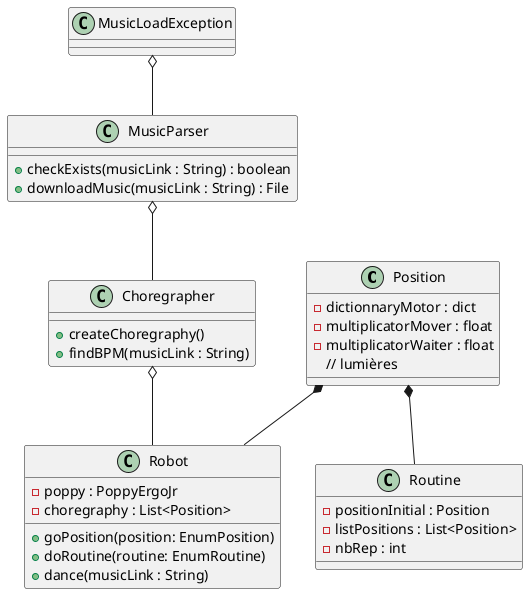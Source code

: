@startuml Classes Poppy
    class Position {
        - dictionnaryMotor : dict
        - multiplicatorMover : float
        - multiplicatorWaiter : float
        // lumières
    }

    class Robot {
        - poppy : PoppyErgoJr
        - choregraphy : List<Position>

        + goPosition(position: EnumPosition)
        + doRoutine(routine: EnumRoutine)
        + dance(musicLink : String)
    }
    Position *-- Robot

    class Routine {
        - positionInitial : Position
        - listPositions : List<Position>
        - nbRep : int
    }
    Position *-- Routine

    class Choregrapher {
        + createChoregraphy()
        + findBPM(musicLink : String)
    }
    Choregrapher o-- Robot

    class MusicParser {
        + checkExists(musicLink : String) : boolean
        + downloadMusic(musicLink : String) : File
    }
    MusicParser o-- Choregrapher

    class MusicLoadException
    MusicLoadException o-- MusicParser
@enduml